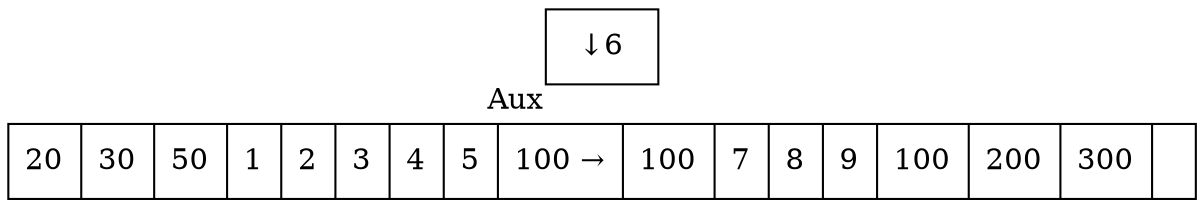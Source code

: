 digraph G{ node [shape = record ];
 rankdir=LR;X[label="{ 20|30|50|1|2|3|4|5|100 → |100|7|8|9|100|200|300|}"]
2[label=" { ↓ 6}"xlabel="Aux"]
}
